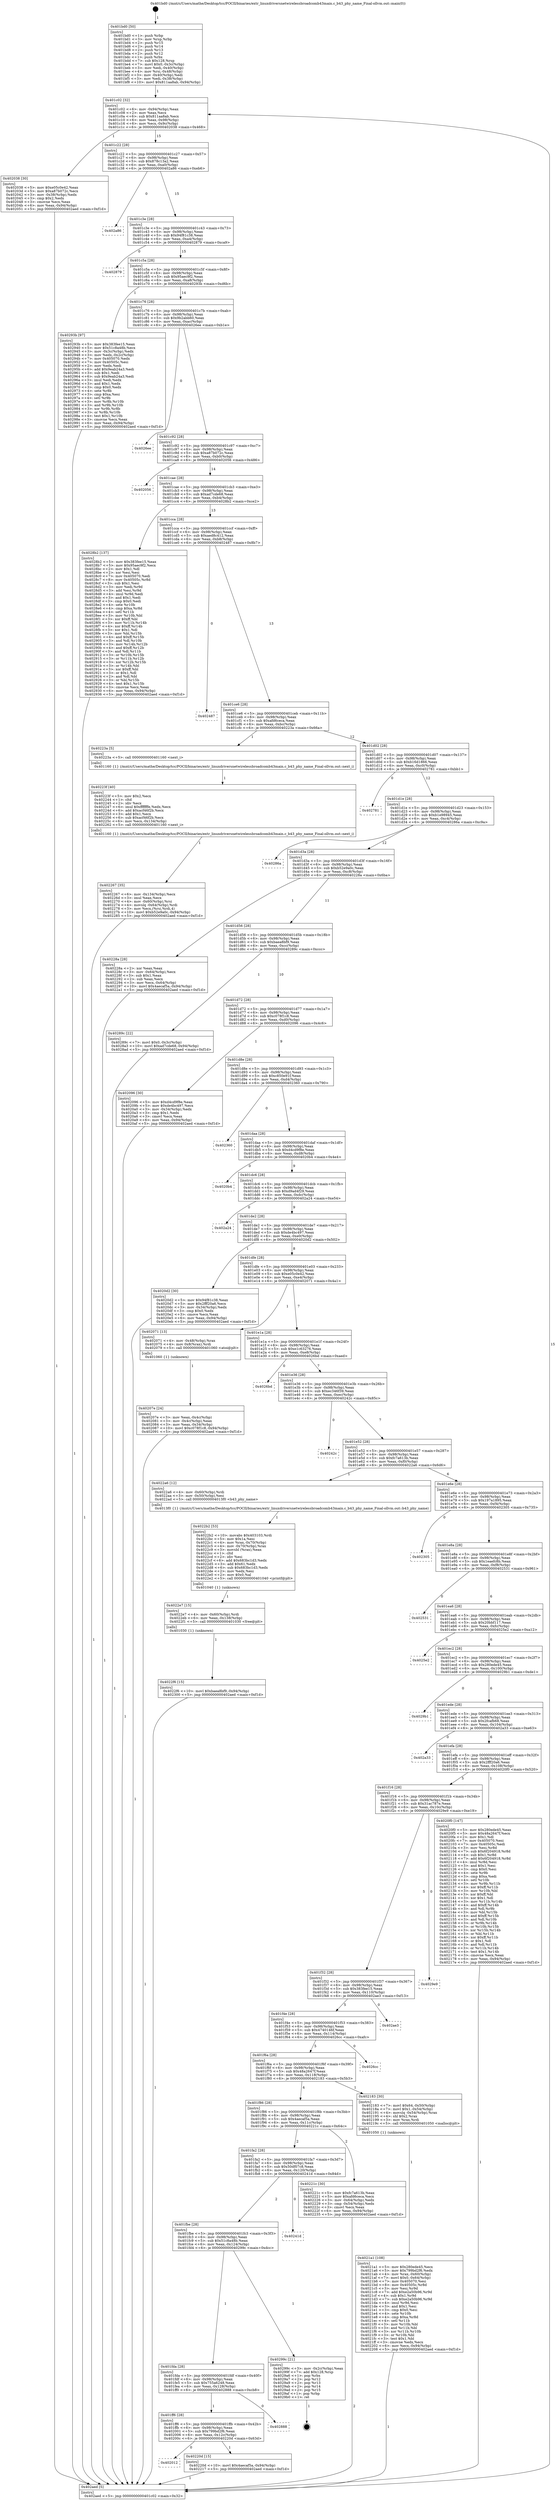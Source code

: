 digraph "0x401bd0" {
  label = "0x401bd0 (/mnt/c/Users/mathe/Desktop/tcc/POCII/binaries/extr_linuxdriversnetwirelessbroadcomb43main.c_b43_phy_name_Final-ollvm.out::main(0))"
  labelloc = "t"
  node[shape=record]

  Entry [label="",width=0.3,height=0.3,shape=circle,fillcolor=black,style=filled]
  "0x401c02" [label="{
     0x401c02 [32]\l
     | [instrs]\l
     &nbsp;&nbsp;0x401c02 \<+6\>: mov -0x94(%rbp),%eax\l
     &nbsp;&nbsp;0x401c08 \<+2\>: mov %eax,%ecx\l
     &nbsp;&nbsp;0x401c0a \<+6\>: sub $0x811aa8ab,%ecx\l
     &nbsp;&nbsp;0x401c10 \<+6\>: mov %eax,-0x98(%rbp)\l
     &nbsp;&nbsp;0x401c16 \<+6\>: mov %ecx,-0x9c(%rbp)\l
     &nbsp;&nbsp;0x401c1c \<+6\>: je 0000000000402038 \<main+0x468\>\l
  }"]
  "0x402038" [label="{
     0x402038 [30]\l
     | [instrs]\l
     &nbsp;&nbsp;0x402038 \<+5\>: mov $0xe05c0e42,%eax\l
     &nbsp;&nbsp;0x40203d \<+5\>: mov $0xa87b072c,%ecx\l
     &nbsp;&nbsp;0x402042 \<+3\>: mov -0x38(%rbp),%edx\l
     &nbsp;&nbsp;0x402045 \<+3\>: cmp $0x2,%edx\l
     &nbsp;&nbsp;0x402048 \<+3\>: cmovne %ecx,%eax\l
     &nbsp;&nbsp;0x40204b \<+6\>: mov %eax,-0x94(%rbp)\l
     &nbsp;&nbsp;0x402051 \<+5\>: jmp 0000000000402aed \<main+0xf1d\>\l
  }"]
  "0x401c22" [label="{
     0x401c22 [28]\l
     | [instrs]\l
     &nbsp;&nbsp;0x401c22 \<+5\>: jmp 0000000000401c27 \<main+0x57\>\l
     &nbsp;&nbsp;0x401c27 \<+6\>: mov -0x98(%rbp),%eax\l
     &nbsp;&nbsp;0x401c2d \<+5\>: sub $0x878c13a2,%eax\l
     &nbsp;&nbsp;0x401c32 \<+6\>: mov %eax,-0xa0(%rbp)\l
     &nbsp;&nbsp;0x401c38 \<+6\>: je 0000000000402a86 \<main+0xeb6\>\l
  }"]
  "0x402aed" [label="{
     0x402aed [5]\l
     | [instrs]\l
     &nbsp;&nbsp;0x402aed \<+5\>: jmp 0000000000401c02 \<main+0x32\>\l
  }"]
  "0x401bd0" [label="{
     0x401bd0 [50]\l
     | [instrs]\l
     &nbsp;&nbsp;0x401bd0 \<+1\>: push %rbp\l
     &nbsp;&nbsp;0x401bd1 \<+3\>: mov %rsp,%rbp\l
     &nbsp;&nbsp;0x401bd4 \<+2\>: push %r15\l
     &nbsp;&nbsp;0x401bd6 \<+2\>: push %r14\l
     &nbsp;&nbsp;0x401bd8 \<+2\>: push %r13\l
     &nbsp;&nbsp;0x401bda \<+2\>: push %r12\l
     &nbsp;&nbsp;0x401bdc \<+1\>: push %rbx\l
     &nbsp;&nbsp;0x401bdd \<+7\>: sub $0x128,%rsp\l
     &nbsp;&nbsp;0x401be4 \<+7\>: movl $0x0,-0x3c(%rbp)\l
     &nbsp;&nbsp;0x401beb \<+3\>: mov %edi,-0x40(%rbp)\l
     &nbsp;&nbsp;0x401bee \<+4\>: mov %rsi,-0x48(%rbp)\l
     &nbsp;&nbsp;0x401bf2 \<+3\>: mov -0x40(%rbp),%edi\l
     &nbsp;&nbsp;0x401bf5 \<+3\>: mov %edi,-0x38(%rbp)\l
     &nbsp;&nbsp;0x401bf8 \<+10\>: movl $0x811aa8ab,-0x94(%rbp)\l
  }"]
  Exit [label="",width=0.3,height=0.3,shape=circle,fillcolor=black,style=filled,peripheries=2]
  "0x402a86" [label="{
     0x402a86\l
  }", style=dashed]
  "0x401c3e" [label="{
     0x401c3e [28]\l
     | [instrs]\l
     &nbsp;&nbsp;0x401c3e \<+5\>: jmp 0000000000401c43 \<main+0x73\>\l
     &nbsp;&nbsp;0x401c43 \<+6\>: mov -0x98(%rbp),%eax\l
     &nbsp;&nbsp;0x401c49 \<+5\>: sub $0x94f81c38,%eax\l
     &nbsp;&nbsp;0x401c4e \<+6\>: mov %eax,-0xa4(%rbp)\l
     &nbsp;&nbsp;0x401c54 \<+6\>: je 0000000000402879 \<main+0xca9\>\l
  }"]
  "0x4022f6" [label="{
     0x4022f6 [15]\l
     | [instrs]\l
     &nbsp;&nbsp;0x4022f6 \<+10\>: movl $0xbaea8bf9,-0x94(%rbp)\l
     &nbsp;&nbsp;0x402300 \<+5\>: jmp 0000000000402aed \<main+0xf1d\>\l
  }"]
  "0x402879" [label="{
     0x402879\l
  }", style=dashed]
  "0x401c5a" [label="{
     0x401c5a [28]\l
     | [instrs]\l
     &nbsp;&nbsp;0x401c5a \<+5\>: jmp 0000000000401c5f \<main+0x8f\>\l
     &nbsp;&nbsp;0x401c5f \<+6\>: mov -0x98(%rbp),%eax\l
     &nbsp;&nbsp;0x401c65 \<+5\>: sub $0x95aec9f2,%eax\l
     &nbsp;&nbsp;0x401c6a \<+6\>: mov %eax,-0xa8(%rbp)\l
     &nbsp;&nbsp;0x401c70 \<+6\>: je 000000000040293b \<main+0xd6b\>\l
  }"]
  "0x4022e7" [label="{
     0x4022e7 [15]\l
     | [instrs]\l
     &nbsp;&nbsp;0x4022e7 \<+4\>: mov -0x60(%rbp),%rdi\l
     &nbsp;&nbsp;0x4022eb \<+6\>: mov %eax,-0x138(%rbp)\l
     &nbsp;&nbsp;0x4022f1 \<+5\>: call 0000000000401030 \<free@plt\>\l
     | [calls]\l
     &nbsp;&nbsp;0x401030 \{1\} (unknown)\l
  }"]
  "0x40293b" [label="{
     0x40293b [97]\l
     | [instrs]\l
     &nbsp;&nbsp;0x40293b \<+5\>: mov $0x383fee15,%eax\l
     &nbsp;&nbsp;0x402940 \<+5\>: mov $0x51c8a48b,%ecx\l
     &nbsp;&nbsp;0x402945 \<+3\>: mov -0x3c(%rbp),%edx\l
     &nbsp;&nbsp;0x402948 \<+3\>: mov %edx,-0x2c(%rbp)\l
     &nbsp;&nbsp;0x40294b \<+7\>: mov 0x405070,%edx\l
     &nbsp;&nbsp;0x402952 \<+7\>: mov 0x40505c,%esi\l
     &nbsp;&nbsp;0x402959 \<+2\>: mov %edx,%edi\l
     &nbsp;&nbsp;0x40295b \<+6\>: add $0x9eab24a3,%edi\l
     &nbsp;&nbsp;0x402961 \<+3\>: sub $0x1,%edi\l
     &nbsp;&nbsp;0x402964 \<+6\>: sub $0x9eab24a3,%edi\l
     &nbsp;&nbsp;0x40296a \<+3\>: imul %edi,%edx\l
     &nbsp;&nbsp;0x40296d \<+3\>: and $0x1,%edx\l
     &nbsp;&nbsp;0x402970 \<+3\>: cmp $0x0,%edx\l
     &nbsp;&nbsp;0x402973 \<+4\>: sete %r8b\l
     &nbsp;&nbsp;0x402977 \<+3\>: cmp $0xa,%esi\l
     &nbsp;&nbsp;0x40297a \<+4\>: setl %r9b\l
     &nbsp;&nbsp;0x40297e \<+3\>: mov %r8b,%r10b\l
     &nbsp;&nbsp;0x402981 \<+3\>: and %r9b,%r10b\l
     &nbsp;&nbsp;0x402984 \<+3\>: xor %r9b,%r8b\l
     &nbsp;&nbsp;0x402987 \<+3\>: or %r8b,%r10b\l
     &nbsp;&nbsp;0x40298a \<+4\>: test $0x1,%r10b\l
     &nbsp;&nbsp;0x40298e \<+3\>: cmovne %ecx,%eax\l
     &nbsp;&nbsp;0x402991 \<+6\>: mov %eax,-0x94(%rbp)\l
     &nbsp;&nbsp;0x402997 \<+5\>: jmp 0000000000402aed \<main+0xf1d\>\l
  }"]
  "0x401c76" [label="{
     0x401c76 [28]\l
     | [instrs]\l
     &nbsp;&nbsp;0x401c76 \<+5\>: jmp 0000000000401c7b \<main+0xab\>\l
     &nbsp;&nbsp;0x401c7b \<+6\>: mov -0x98(%rbp),%eax\l
     &nbsp;&nbsp;0x401c81 \<+5\>: sub $0x9b2abb60,%eax\l
     &nbsp;&nbsp;0x401c86 \<+6\>: mov %eax,-0xac(%rbp)\l
     &nbsp;&nbsp;0x401c8c \<+6\>: je 00000000004026ee \<main+0xb1e\>\l
  }"]
  "0x4022b2" [label="{
     0x4022b2 [53]\l
     | [instrs]\l
     &nbsp;&nbsp;0x4022b2 \<+10\>: movabs $0x403103,%rdi\l
     &nbsp;&nbsp;0x4022bc \<+5\>: mov $0x1a,%esi\l
     &nbsp;&nbsp;0x4022c1 \<+4\>: mov %rax,-0x70(%rbp)\l
     &nbsp;&nbsp;0x4022c5 \<+4\>: mov -0x70(%rbp),%rax\l
     &nbsp;&nbsp;0x4022c9 \<+3\>: movsbl (%rax),%eax\l
     &nbsp;&nbsp;0x4022cc \<+1\>: cltd\l
     &nbsp;&nbsp;0x4022cd \<+2\>: idiv %esi\l
     &nbsp;&nbsp;0x4022cf \<+6\>: add $0x683bc1d3,%edx\l
     &nbsp;&nbsp;0x4022d5 \<+3\>: add $0x61,%edx\l
     &nbsp;&nbsp;0x4022d8 \<+6\>: sub $0x683bc1d3,%edx\l
     &nbsp;&nbsp;0x4022de \<+2\>: mov %edx,%esi\l
     &nbsp;&nbsp;0x4022e0 \<+2\>: mov $0x0,%al\l
     &nbsp;&nbsp;0x4022e2 \<+5\>: call 0000000000401040 \<printf@plt\>\l
     | [calls]\l
     &nbsp;&nbsp;0x401040 \{1\} (unknown)\l
  }"]
  "0x4026ee" [label="{
     0x4026ee\l
  }", style=dashed]
  "0x401c92" [label="{
     0x401c92 [28]\l
     | [instrs]\l
     &nbsp;&nbsp;0x401c92 \<+5\>: jmp 0000000000401c97 \<main+0xc7\>\l
     &nbsp;&nbsp;0x401c97 \<+6\>: mov -0x98(%rbp),%eax\l
     &nbsp;&nbsp;0x401c9d \<+5\>: sub $0xa87b072c,%eax\l
     &nbsp;&nbsp;0x401ca2 \<+6\>: mov %eax,-0xb0(%rbp)\l
     &nbsp;&nbsp;0x401ca8 \<+6\>: je 0000000000402056 \<main+0x486\>\l
  }"]
  "0x402267" [label="{
     0x402267 [35]\l
     | [instrs]\l
     &nbsp;&nbsp;0x402267 \<+6\>: mov -0x134(%rbp),%ecx\l
     &nbsp;&nbsp;0x40226d \<+3\>: imul %eax,%ecx\l
     &nbsp;&nbsp;0x402270 \<+4\>: mov -0x60(%rbp),%rsi\l
     &nbsp;&nbsp;0x402274 \<+4\>: movslq -0x64(%rbp),%rdi\l
     &nbsp;&nbsp;0x402278 \<+3\>: mov %ecx,(%rsi,%rdi,4)\l
     &nbsp;&nbsp;0x40227b \<+10\>: movl $0xb52e9a0c,-0x94(%rbp)\l
     &nbsp;&nbsp;0x402285 \<+5\>: jmp 0000000000402aed \<main+0xf1d\>\l
  }"]
  "0x402056" [label="{
     0x402056\l
  }", style=dashed]
  "0x401cae" [label="{
     0x401cae [28]\l
     | [instrs]\l
     &nbsp;&nbsp;0x401cae \<+5\>: jmp 0000000000401cb3 \<main+0xe3\>\l
     &nbsp;&nbsp;0x401cb3 \<+6\>: mov -0x98(%rbp),%eax\l
     &nbsp;&nbsp;0x401cb9 \<+5\>: sub $0xad7cde68,%eax\l
     &nbsp;&nbsp;0x401cbe \<+6\>: mov %eax,-0xb4(%rbp)\l
     &nbsp;&nbsp;0x401cc4 \<+6\>: je 00000000004028b2 \<main+0xce2\>\l
  }"]
  "0x40223f" [label="{
     0x40223f [40]\l
     | [instrs]\l
     &nbsp;&nbsp;0x40223f \<+5\>: mov $0x2,%ecx\l
     &nbsp;&nbsp;0x402244 \<+1\>: cltd\l
     &nbsp;&nbsp;0x402245 \<+2\>: idiv %ecx\l
     &nbsp;&nbsp;0x402247 \<+6\>: imul $0xfffffffe,%edx,%ecx\l
     &nbsp;&nbsp;0x40224d \<+6\>: add $0xacf46f2b,%ecx\l
     &nbsp;&nbsp;0x402253 \<+3\>: add $0x1,%ecx\l
     &nbsp;&nbsp;0x402256 \<+6\>: sub $0xacf46f2b,%ecx\l
     &nbsp;&nbsp;0x40225c \<+6\>: mov %ecx,-0x134(%rbp)\l
     &nbsp;&nbsp;0x402262 \<+5\>: call 0000000000401160 \<next_i\>\l
     | [calls]\l
     &nbsp;&nbsp;0x401160 \{1\} (/mnt/c/Users/mathe/Desktop/tcc/POCII/binaries/extr_linuxdriversnetwirelessbroadcomb43main.c_b43_phy_name_Final-ollvm.out::next_i)\l
  }"]
  "0x4028b2" [label="{
     0x4028b2 [137]\l
     | [instrs]\l
     &nbsp;&nbsp;0x4028b2 \<+5\>: mov $0x383fee15,%eax\l
     &nbsp;&nbsp;0x4028b7 \<+5\>: mov $0x95aec9f2,%ecx\l
     &nbsp;&nbsp;0x4028bc \<+2\>: mov $0x1,%dl\l
     &nbsp;&nbsp;0x4028be \<+2\>: xor %esi,%esi\l
     &nbsp;&nbsp;0x4028c0 \<+7\>: mov 0x405070,%edi\l
     &nbsp;&nbsp;0x4028c7 \<+8\>: mov 0x40505c,%r8d\l
     &nbsp;&nbsp;0x4028cf \<+3\>: sub $0x1,%esi\l
     &nbsp;&nbsp;0x4028d2 \<+3\>: mov %edi,%r9d\l
     &nbsp;&nbsp;0x4028d5 \<+3\>: add %esi,%r9d\l
     &nbsp;&nbsp;0x4028d8 \<+4\>: imul %r9d,%edi\l
     &nbsp;&nbsp;0x4028dc \<+3\>: and $0x1,%edi\l
     &nbsp;&nbsp;0x4028df \<+3\>: cmp $0x0,%edi\l
     &nbsp;&nbsp;0x4028e2 \<+4\>: sete %r10b\l
     &nbsp;&nbsp;0x4028e6 \<+4\>: cmp $0xa,%r8d\l
     &nbsp;&nbsp;0x4028ea \<+4\>: setl %r11b\l
     &nbsp;&nbsp;0x4028ee \<+3\>: mov %r10b,%bl\l
     &nbsp;&nbsp;0x4028f1 \<+3\>: xor $0xff,%bl\l
     &nbsp;&nbsp;0x4028f4 \<+3\>: mov %r11b,%r14b\l
     &nbsp;&nbsp;0x4028f7 \<+4\>: xor $0xff,%r14b\l
     &nbsp;&nbsp;0x4028fb \<+3\>: xor $0x1,%dl\l
     &nbsp;&nbsp;0x4028fe \<+3\>: mov %bl,%r15b\l
     &nbsp;&nbsp;0x402901 \<+4\>: and $0xff,%r15b\l
     &nbsp;&nbsp;0x402905 \<+3\>: and %dl,%r10b\l
     &nbsp;&nbsp;0x402908 \<+3\>: mov %r14b,%r12b\l
     &nbsp;&nbsp;0x40290b \<+4\>: and $0xff,%r12b\l
     &nbsp;&nbsp;0x40290f \<+3\>: and %dl,%r11b\l
     &nbsp;&nbsp;0x402912 \<+3\>: or %r10b,%r15b\l
     &nbsp;&nbsp;0x402915 \<+3\>: or %r11b,%r12b\l
     &nbsp;&nbsp;0x402918 \<+3\>: xor %r12b,%r15b\l
     &nbsp;&nbsp;0x40291b \<+3\>: or %r14b,%bl\l
     &nbsp;&nbsp;0x40291e \<+3\>: xor $0xff,%bl\l
     &nbsp;&nbsp;0x402921 \<+3\>: or $0x1,%dl\l
     &nbsp;&nbsp;0x402924 \<+2\>: and %dl,%bl\l
     &nbsp;&nbsp;0x402926 \<+3\>: or %bl,%r15b\l
     &nbsp;&nbsp;0x402929 \<+4\>: test $0x1,%r15b\l
     &nbsp;&nbsp;0x40292d \<+3\>: cmovne %ecx,%eax\l
     &nbsp;&nbsp;0x402930 \<+6\>: mov %eax,-0x94(%rbp)\l
     &nbsp;&nbsp;0x402936 \<+5\>: jmp 0000000000402aed \<main+0xf1d\>\l
  }"]
  "0x401cca" [label="{
     0x401cca [28]\l
     | [instrs]\l
     &nbsp;&nbsp;0x401cca \<+5\>: jmp 0000000000401ccf \<main+0xff\>\l
     &nbsp;&nbsp;0x401ccf \<+6\>: mov -0x98(%rbp),%eax\l
     &nbsp;&nbsp;0x401cd5 \<+5\>: sub $0xaed8c412,%eax\l
     &nbsp;&nbsp;0x401cda \<+6\>: mov %eax,-0xb8(%rbp)\l
     &nbsp;&nbsp;0x401ce0 \<+6\>: je 0000000000402487 \<main+0x8b7\>\l
  }"]
  "0x402012" [label="{
     0x402012\l
  }", style=dashed]
  "0x402487" [label="{
     0x402487\l
  }", style=dashed]
  "0x401ce6" [label="{
     0x401ce6 [28]\l
     | [instrs]\l
     &nbsp;&nbsp;0x401ce6 \<+5\>: jmp 0000000000401ceb \<main+0x11b\>\l
     &nbsp;&nbsp;0x401ceb \<+6\>: mov -0x98(%rbp),%eax\l
     &nbsp;&nbsp;0x401cf1 \<+5\>: sub $0xafd6ceca,%eax\l
     &nbsp;&nbsp;0x401cf6 \<+6\>: mov %eax,-0xbc(%rbp)\l
     &nbsp;&nbsp;0x401cfc \<+6\>: je 000000000040223a \<main+0x66a\>\l
  }"]
  "0x40220d" [label="{
     0x40220d [15]\l
     | [instrs]\l
     &nbsp;&nbsp;0x40220d \<+10\>: movl $0x4aecaf5a,-0x94(%rbp)\l
     &nbsp;&nbsp;0x402217 \<+5\>: jmp 0000000000402aed \<main+0xf1d\>\l
  }"]
  "0x40223a" [label="{
     0x40223a [5]\l
     | [instrs]\l
     &nbsp;&nbsp;0x40223a \<+5\>: call 0000000000401160 \<next_i\>\l
     | [calls]\l
     &nbsp;&nbsp;0x401160 \{1\} (/mnt/c/Users/mathe/Desktop/tcc/POCII/binaries/extr_linuxdriversnetwirelessbroadcomb43main.c_b43_phy_name_Final-ollvm.out::next_i)\l
  }"]
  "0x401d02" [label="{
     0x401d02 [28]\l
     | [instrs]\l
     &nbsp;&nbsp;0x401d02 \<+5\>: jmp 0000000000401d07 \<main+0x137\>\l
     &nbsp;&nbsp;0x401d07 \<+6\>: mov -0x98(%rbp),%eax\l
     &nbsp;&nbsp;0x401d0d \<+5\>: sub $0xb16d1866,%eax\l
     &nbsp;&nbsp;0x401d12 \<+6\>: mov %eax,-0xc0(%rbp)\l
     &nbsp;&nbsp;0x401d18 \<+6\>: je 0000000000402781 \<main+0xbb1\>\l
  }"]
  "0x401ff6" [label="{
     0x401ff6 [28]\l
     | [instrs]\l
     &nbsp;&nbsp;0x401ff6 \<+5\>: jmp 0000000000401ffb \<main+0x42b\>\l
     &nbsp;&nbsp;0x401ffb \<+6\>: mov -0x98(%rbp),%eax\l
     &nbsp;&nbsp;0x402001 \<+5\>: sub $0x799bd2f6,%eax\l
     &nbsp;&nbsp;0x402006 \<+6\>: mov %eax,-0x12c(%rbp)\l
     &nbsp;&nbsp;0x40200c \<+6\>: je 000000000040220d \<main+0x63d\>\l
  }"]
  "0x402781" [label="{
     0x402781\l
  }", style=dashed]
  "0x401d1e" [label="{
     0x401d1e [28]\l
     | [instrs]\l
     &nbsp;&nbsp;0x401d1e \<+5\>: jmp 0000000000401d23 \<main+0x153\>\l
     &nbsp;&nbsp;0x401d23 \<+6\>: mov -0x98(%rbp),%eax\l
     &nbsp;&nbsp;0x401d29 \<+5\>: sub $0xb1e98945,%eax\l
     &nbsp;&nbsp;0x401d2e \<+6\>: mov %eax,-0xc4(%rbp)\l
     &nbsp;&nbsp;0x401d34 \<+6\>: je 000000000040286a \<main+0xc9a\>\l
  }"]
  "0x402888" [label="{
     0x402888\l
  }", style=dashed]
  "0x40286a" [label="{
     0x40286a\l
  }", style=dashed]
  "0x401d3a" [label="{
     0x401d3a [28]\l
     | [instrs]\l
     &nbsp;&nbsp;0x401d3a \<+5\>: jmp 0000000000401d3f \<main+0x16f\>\l
     &nbsp;&nbsp;0x401d3f \<+6\>: mov -0x98(%rbp),%eax\l
     &nbsp;&nbsp;0x401d45 \<+5\>: sub $0xb52e9a0c,%eax\l
     &nbsp;&nbsp;0x401d4a \<+6\>: mov %eax,-0xc8(%rbp)\l
     &nbsp;&nbsp;0x401d50 \<+6\>: je 000000000040228a \<main+0x6ba\>\l
  }"]
  "0x401fda" [label="{
     0x401fda [28]\l
     | [instrs]\l
     &nbsp;&nbsp;0x401fda \<+5\>: jmp 0000000000401fdf \<main+0x40f\>\l
     &nbsp;&nbsp;0x401fdf \<+6\>: mov -0x98(%rbp),%eax\l
     &nbsp;&nbsp;0x401fe5 \<+5\>: sub $0x755a6248,%eax\l
     &nbsp;&nbsp;0x401fea \<+6\>: mov %eax,-0x128(%rbp)\l
     &nbsp;&nbsp;0x401ff0 \<+6\>: je 0000000000402888 \<main+0xcb8\>\l
  }"]
  "0x40228a" [label="{
     0x40228a [28]\l
     | [instrs]\l
     &nbsp;&nbsp;0x40228a \<+2\>: xor %eax,%eax\l
     &nbsp;&nbsp;0x40228c \<+3\>: mov -0x64(%rbp),%ecx\l
     &nbsp;&nbsp;0x40228f \<+3\>: sub $0x1,%eax\l
     &nbsp;&nbsp;0x402292 \<+2\>: sub %eax,%ecx\l
     &nbsp;&nbsp;0x402294 \<+3\>: mov %ecx,-0x64(%rbp)\l
     &nbsp;&nbsp;0x402297 \<+10\>: movl $0x4aecaf5a,-0x94(%rbp)\l
     &nbsp;&nbsp;0x4022a1 \<+5\>: jmp 0000000000402aed \<main+0xf1d\>\l
  }"]
  "0x401d56" [label="{
     0x401d56 [28]\l
     | [instrs]\l
     &nbsp;&nbsp;0x401d56 \<+5\>: jmp 0000000000401d5b \<main+0x18b\>\l
     &nbsp;&nbsp;0x401d5b \<+6\>: mov -0x98(%rbp),%eax\l
     &nbsp;&nbsp;0x401d61 \<+5\>: sub $0xbaea8bf9,%eax\l
     &nbsp;&nbsp;0x401d66 \<+6\>: mov %eax,-0xcc(%rbp)\l
     &nbsp;&nbsp;0x401d6c \<+6\>: je 000000000040289c \<main+0xccc\>\l
  }"]
  "0x40299c" [label="{
     0x40299c [21]\l
     | [instrs]\l
     &nbsp;&nbsp;0x40299c \<+3\>: mov -0x2c(%rbp),%eax\l
     &nbsp;&nbsp;0x40299f \<+7\>: add $0x128,%rsp\l
     &nbsp;&nbsp;0x4029a6 \<+1\>: pop %rbx\l
     &nbsp;&nbsp;0x4029a7 \<+2\>: pop %r12\l
     &nbsp;&nbsp;0x4029a9 \<+2\>: pop %r13\l
     &nbsp;&nbsp;0x4029ab \<+2\>: pop %r14\l
     &nbsp;&nbsp;0x4029ad \<+2\>: pop %r15\l
     &nbsp;&nbsp;0x4029af \<+1\>: pop %rbp\l
     &nbsp;&nbsp;0x4029b0 \<+1\>: ret\l
  }"]
  "0x40289c" [label="{
     0x40289c [22]\l
     | [instrs]\l
     &nbsp;&nbsp;0x40289c \<+7\>: movl $0x0,-0x3c(%rbp)\l
     &nbsp;&nbsp;0x4028a3 \<+10\>: movl $0xad7cde68,-0x94(%rbp)\l
     &nbsp;&nbsp;0x4028ad \<+5\>: jmp 0000000000402aed \<main+0xf1d\>\l
  }"]
  "0x401d72" [label="{
     0x401d72 [28]\l
     | [instrs]\l
     &nbsp;&nbsp;0x401d72 \<+5\>: jmp 0000000000401d77 \<main+0x1a7\>\l
     &nbsp;&nbsp;0x401d77 \<+6\>: mov -0x98(%rbp),%eax\l
     &nbsp;&nbsp;0x401d7d \<+5\>: sub $0xc078f1c8,%eax\l
     &nbsp;&nbsp;0x401d82 \<+6\>: mov %eax,-0xd0(%rbp)\l
     &nbsp;&nbsp;0x401d88 \<+6\>: je 0000000000402096 \<main+0x4c6\>\l
  }"]
  "0x401fbe" [label="{
     0x401fbe [28]\l
     | [instrs]\l
     &nbsp;&nbsp;0x401fbe \<+5\>: jmp 0000000000401fc3 \<main+0x3f3\>\l
     &nbsp;&nbsp;0x401fc3 \<+6\>: mov -0x98(%rbp),%eax\l
     &nbsp;&nbsp;0x401fc9 \<+5\>: sub $0x51c8a48b,%eax\l
     &nbsp;&nbsp;0x401fce \<+6\>: mov %eax,-0x124(%rbp)\l
     &nbsp;&nbsp;0x401fd4 \<+6\>: je 000000000040299c \<main+0xdcc\>\l
  }"]
  "0x402096" [label="{
     0x402096 [30]\l
     | [instrs]\l
     &nbsp;&nbsp;0x402096 \<+5\>: mov $0xd4cd9f8e,%eax\l
     &nbsp;&nbsp;0x40209b \<+5\>: mov $0xde4bc497,%ecx\l
     &nbsp;&nbsp;0x4020a0 \<+3\>: mov -0x34(%rbp),%edx\l
     &nbsp;&nbsp;0x4020a3 \<+3\>: cmp $0x1,%edx\l
     &nbsp;&nbsp;0x4020a6 \<+3\>: cmovl %ecx,%eax\l
     &nbsp;&nbsp;0x4020a9 \<+6\>: mov %eax,-0x94(%rbp)\l
     &nbsp;&nbsp;0x4020af \<+5\>: jmp 0000000000402aed \<main+0xf1d\>\l
  }"]
  "0x401d8e" [label="{
     0x401d8e [28]\l
     | [instrs]\l
     &nbsp;&nbsp;0x401d8e \<+5\>: jmp 0000000000401d93 \<main+0x1c3\>\l
     &nbsp;&nbsp;0x401d93 \<+6\>: mov -0x98(%rbp),%eax\l
     &nbsp;&nbsp;0x401d99 \<+5\>: sub $0xc850e91f,%eax\l
     &nbsp;&nbsp;0x401d9e \<+6\>: mov %eax,-0xd4(%rbp)\l
     &nbsp;&nbsp;0x401da4 \<+6\>: je 0000000000402360 \<main+0x790\>\l
  }"]
  "0x40241d" [label="{
     0x40241d\l
  }", style=dashed]
  "0x402360" [label="{
     0x402360\l
  }", style=dashed]
  "0x401daa" [label="{
     0x401daa [28]\l
     | [instrs]\l
     &nbsp;&nbsp;0x401daa \<+5\>: jmp 0000000000401daf \<main+0x1df\>\l
     &nbsp;&nbsp;0x401daf \<+6\>: mov -0x98(%rbp),%eax\l
     &nbsp;&nbsp;0x401db5 \<+5\>: sub $0xd4cd9f8e,%eax\l
     &nbsp;&nbsp;0x401dba \<+6\>: mov %eax,-0xd8(%rbp)\l
     &nbsp;&nbsp;0x401dc0 \<+6\>: je 00000000004020b4 \<main+0x4e4\>\l
  }"]
  "0x401fa2" [label="{
     0x401fa2 [28]\l
     | [instrs]\l
     &nbsp;&nbsp;0x401fa2 \<+5\>: jmp 0000000000401fa7 \<main+0x3d7\>\l
     &nbsp;&nbsp;0x401fa7 \<+6\>: mov -0x98(%rbp),%eax\l
     &nbsp;&nbsp;0x401fad \<+5\>: sub $0x50df07c8,%eax\l
     &nbsp;&nbsp;0x401fb2 \<+6\>: mov %eax,-0x120(%rbp)\l
     &nbsp;&nbsp;0x401fb8 \<+6\>: je 000000000040241d \<main+0x84d\>\l
  }"]
  "0x4020b4" [label="{
     0x4020b4\l
  }", style=dashed]
  "0x401dc6" [label="{
     0x401dc6 [28]\l
     | [instrs]\l
     &nbsp;&nbsp;0x401dc6 \<+5\>: jmp 0000000000401dcb \<main+0x1fb\>\l
     &nbsp;&nbsp;0x401dcb \<+6\>: mov -0x98(%rbp),%eax\l
     &nbsp;&nbsp;0x401dd1 \<+5\>: sub $0xd9ad4f29,%eax\l
     &nbsp;&nbsp;0x401dd6 \<+6\>: mov %eax,-0xdc(%rbp)\l
     &nbsp;&nbsp;0x401ddc \<+6\>: je 0000000000402a24 \<main+0xe54\>\l
  }"]
  "0x40221c" [label="{
     0x40221c [30]\l
     | [instrs]\l
     &nbsp;&nbsp;0x40221c \<+5\>: mov $0xfc7a613b,%eax\l
     &nbsp;&nbsp;0x402221 \<+5\>: mov $0xafd6ceca,%ecx\l
     &nbsp;&nbsp;0x402226 \<+3\>: mov -0x64(%rbp),%edx\l
     &nbsp;&nbsp;0x402229 \<+3\>: cmp -0x54(%rbp),%edx\l
     &nbsp;&nbsp;0x40222c \<+3\>: cmovl %ecx,%eax\l
     &nbsp;&nbsp;0x40222f \<+6\>: mov %eax,-0x94(%rbp)\l
     &nbsp;&nbsp;0x402235 \<+5\>: jmp 0000000000402aed \<main+0xf1d\>\l
  }"]
  "0x402a24" [label="{
     0x402a24\l
  }", style=dashed]
  "0x401de2" [label="{
     0x401de2 [28]\l
     | [instrs]\l
     &nbsp;&nbsp;0x401de2 \<+5\>: jmp 0000000000401de7 \<main+0x217\>\l
     &nbsp;&nbsp;0x401de7 \<+6\>: mov -0x98(%rbp),%eax\l
     &nbsp;&nbsp;0x401ded \<+5\>: sub $0xde4bc497,%eax\l
     &nbsp;&nbsp;0x401df2 \<+6\>: mov %eax,-0xe0(%rbp)\l
     &nbsp;&nbsp;0x401df8 \<+6\>: je 00000000004020d2 \<main+0x502\>\l
  }"]
  "0x4021a1" [label="{
     0x4021a1 [108]\l
     | [instrs]\l
     &nbsp;&nbsp;0x4021a1 \<+5\>: mov $0x280ede45,%ecx\l
     &nbsp;&nbsp;0x4021a6 \<+5\>: mov $0x799bd2f6,%edx\l
     &nbsp;&nbsp;0x4021ab \<+4\>: mov %rax,-0x60(%rbp)\l
     &nbsp;&nbsp;0x4021af \<+7\>: movl $0x0,-0x64(%rbp)\l
     &nbsp;&nbsp;0x4021b6 \<+7\>: mov 0x405070,%esi\l
     &nbsp;&nbsp;0x4021bd \<+8\>: mov 0x40505c,%r8d\l
     &nbsp;&nbsp;0x4021c5 \<+3\>: mov %esi,%r9d\l
     &nbsp;&nbsp;0x4021c8 \<+7\>: add $0xe2a50b96,%r9d\l
     &nbsp;&nbsp;0x4021cf \<+4\>: sub $0x1,%r9d\l
     &nbsp;&nbsp;0x4021d3 \<+7\>: sub $0xe2a50b96,%r9d\l
     &nbsp;&nbsp;0x4021da \<+4\>: imul %r9d,%esi\l
     &nbsp;&nbsp;0x4021de \<+3\>: and $0x1,%esi\l
     &nbsp;&nbsp;0x4021e1 \<+3\>: cmp $0x0,%esi\l
     &nbsp;&nbsp;0x4021e4 \<+4\>: sete %r10b\l
     &nbsp;&nbsp;0x4021e8 \<+4\>: cmp $0xa,%r8d\l
     &nbsp;&nbsp;0x4021ec \<+4\>: setl %r11b\l
     &nbsp;&nbsp;0x4021f0 \<+3\>: mov %r10b,%bl\l
     &nbsp;&nbsp;0x4021f3 \<+3\>: and %r11b,%bl\l
     &nbsp;&nbsp;0x4021f6 \<+3\>: xor %r11b,%r10b\l
     &nbsp;&nbsp;0x4021f9 \<+3\>: or %r10b,%bl\l
     &nbsp;&nbsp;0x4021fc \<+3\>: test $0x1,%bl\l
     &nbsp;&nbsp;0x4021ff \<+3\>: cmovne %edx,%ecx\l
     &nbsp;&nbsp;0x402202 \<+6\>: mov %ecx,-0x94(%rbp)\l
     &nbsp;&nbsp;0x402208 \<+5\>: jmp 0000000000402aed \<main+0xf1d\>\l
  }"]
  "0x4020d2" [label="{
     0x4020d2 [30]\l
     | [instrs]\l
     &nbsp;&nbsp;0x4020d2 \<+5\>: mov $0x94f81c38,%eax\l
     &nbsp;&nbsp;0x4020d7 \<+5\>: mov $0x2fff20a6,%ecx\l
     &nbsp;&nbsp;0x4020dc \<+3\>: mov -0x34(%rbp),%edx\l
     &nbsp;&nbsp;0x4020df \<+3\>: cmp $0x0,%edx\l
     &nbsp;&nbsp;0x4020e2 \<+3\>: cmove %ecx,%eax\l
     &nbsp;&nbsp;0x4020e5 \<+6\>: mov %eax,-0x94(%rbp)\l
     &nbsp;&nbsp;0x4020eb \<+5\>: jmp 0000000000402aed \<main+0xf1d\>\l
  }"]
  "0x401dfe" [label="{
     0x401dfe [28]\l
     | [instrs]\l
     &nbsp;&nbsp;0x401dfe \<+5\>: jmp 0000000000401e03 \<main+0x233\>\l
     &nbsp;&nbsp;0x401e03 \<+6\>: mov -0x98(%rbp),%eax\l
     &nbsp;&nbsp;0x401e09 \<+5\>: sub $0xe05c0e42,%eax\l
     &nbsp;&nbsp;0x401e0e \<+6\>: mov %eax,-0xe4(%rbp)\l
     &nbsp;&nbsp;0x401e14 \<+6\>: je 0000000000402071 \<main+0x4a1\>\l
  }"]
  "0x401f86" [label="{
     0x401f86 [28]\l
     | [instrs]\l
     &nbsp;&nbsp;0x401f86 \<+5\>: jmp 0000000000401f8b \<main+0x3bb\>\l
     &nbsp;&nbsp;0x401f8b \<+6\>: mov -0x98(%rbp),%eax\l
     &nbsp;&nbsp;0x401f91 \<+5\>: sub $0x4aecaf5a,%eax\l
     &nbsp;&nbsp;0x401f96 \<+6\>: mov %eax,-0x11c(%rbp)\l
     &nbsp;&nbsp;0x401f9c \<+6\>: je 000000000040221c \<main+0x64c\>\l
  }"]
  "0x402071" [label="{
     0x402071 [13]\l
     | [instrs]\l
     &nbsp;&nbsp;0x402071 \<+4\>: mov -0x48(%rbp),%rax\l
     &nbsp;&nbsp;0x402075 \<+4\>: mov 0x8(%rax),%rdi\l
     &nbsp;&nbsp;0x402079 \<+5\>: call 0000000000401060 \<atoi@plt\>\l
     | [calls]\l
     &nbsp;&nbsp;0x401060 \{1\} (unknown)\l
  }"]
  "0x401e1a" [label="{
     0x401e1a [28]\l
     | [instrs]\l
     &nbsp;&nbsp;0x401e1a \<+5\>: jmp 0000000000401e1f \<main+0x24f\>\l
     &nbsp;&nbsp;0x401e1f \<+6\>: mov -0x98(%rbp),%eax\l
     &nbsp;&nbsp;0x401e25 \<+5\>: sub $0xe1c63276,%eax\l
     &nbsp;&nbsp;0x401e2a \<+6\>: mov %eax,-0xe8(%rbp)\l
     &nbsp;&nbsp;0x401e30 \<+6\>: je 00000000004026bd \<main+0xaed\>\l
  }"]
  "0x40207e" [label="{
     0x40207e [24]\l
     | [instrs]\l
     &nbsp;&nbsp;0x40207e \<+3\>: mov %eax,-0x4c(%rbp)\l
     &nbsp;&nbsp;0x402081 \<+3\>: mov -0x4c(%rbp),%eax\l
     &nbsp;&nbsp;0x402084 \<+3\>: mov %eax,-0x34(%rbp)\l
     &nbsp;&nbsp;0x402087 \<+10\>: movl $0xc078f1c8,-0x94(%rbp)\l
     &nbsp;&nbsp;0x402091 \<+5\>: jmp 0000000000402aed \<main+0xf1d\>\l
  }"]
  "0x402183" [label="{
     0x402183 [30]\l
     | [instrs]\l
     &nbsp;&nbsp;0x402183 \<+7\>: movl $0x64,-0x50(%rbp)\l
     &nbsp;&nbsp;0x40218a \<+7\>: movl $0x1,-0x54(%rbp)\l
     &nbsp;&nbsp;0x402191 \<+4\>: movslq -0x54(%rbp),%rax\l
     &nbsp;&nbsp;0x402195 \<+4\>: shl $0x2,%rax\l
     &nbsp;&nbsp;0x402199 \<+3\>: mov %rax,%rdi\l
     &nbsp;&nbsp;0x40219c \<+5\>: call 0000000000401050 \<malloc@plt\>\l
     | [calls]\l
     &nbsp;&nbsp;0x401050 \{1\} (unknown)\l
  }"]
  "0x4026bd" [label="{
     0x4026bd\l
  }", style=dashed]
  "0x401e36" [label="{
     0x401e36 [28]\l
     | [instrs]\l
     &nbsp;&nbsp;0x401e36 \<+5\>: jmp 0000000000401e3b \<main+0x26b\>\l
     &nbsp;&nbsp;0x401e3b \<+6\>: mov -0x98(%rbp),%eax\l
     &nbsp;&nbsp;0x401e41 \<+5\>: sub $0xec346f39,%eax\l
     &nbsp;&nbsp;0x401e46 \<+6\>: mov %eax,-0xec(%rbp)\l
     &nbsp;&nbsp;0x401e4c \<+6\>: je 000000000040242c \<main+0x85c\>\l
  }"]
  "0x401f6a" [label="{
     0x401f6a [28]\l
     | [instrs]\l
     &nbsp;&nbsp;0x401f6a \<+5\>: jmp 0000000000401f6f \<main+0x39f\>\l
     &nbsp;&nbsp;0x401f6f \<+6\>: mov -0x98(%rbp),%eax\l
     &nbsp;&nbsp;0x401f75 \<+5\>: sub $0x48a2647f,%eax\l
     &nbsp;&nbsp;0x401f7a \<+6\>: mov %eax,-0x118(%rbp)\l
     &nbsp;&nbsp;0x401f80 \<+6\>: je 0000000000402183 \<main+0x5b3\>\l
  }"]
  "0x40242c" [label="{
     0x40242c\l
  }", style=dashed]
  "0x401e52" [label="{
     0x401e52 [28]\l
     | [instrs]\l
     &nbsp;&nbsp;0x401e52 \<+5\>: jmp 0000000000401e57 \<main+0x287\>\l
     &nbsp;&nbsp;0x401e57 \<+6\>: mov -0x98(%rbp),%eax\l
     &nbsp;&nbsp;0x401e5d \<+5\>: sub $0xfc7a613b,%eax\l
     &nbsp;&nbsp;0x401e62 \<+6\>: mov %eax,-0xf0(%rbp)\l
     &nbsp;&nbsp;0x401e68 \<+6\>: je 00000000004022a6 \<main+0x6d6\>\l
  }"]
  "0x4026cc" [label="{
     0x4026cc\l
  }", style=dashed]
  "0x4022a6" [label="{
     0x4022a6 [12]\l
     | [instrs]\l
     &nbsp;&nbsp;0x4022a6 \<+4\>: mov -0x60(%rbp),%rdi\l
     &nbsp;&nbsp;0x4022aa \<+3\>: mov -0x50(%rbp),%esi\l
     &nbsp;&nbsp;0x4022ad \<+5\>: call 00000000004013f0 \<b43_phy_name\>\l
     | [calls]\l
     &nbsp;&nbsp;0x4013f0 \{1\} (/mnt/c/Users/mathe/Desktop/tcc/POCII/binaries/extr_linuxdriversnetwirelessbroadcomb43main.c_b43_phy_name_Final-ollvm.out::b43_phy_name)\l
  }"]
  "0x401e6e" [label="{
     0x401e6e [28]\l
     | [instrs]\l
     &nbsp;&nbsp;0x401e6e \<+5\>: jmp 0000000000401e73 \<main+0x2a3\>\l
     &nbsp;&nbsp;0x401e73 \<+6\>: mov -0x98(%rbp),%eax\l
     &nbsp;&nbsp;0x401e79 \<+5\>: sub $0x197a1895,%eax\l
     &nbsp;&nbsp;0x401e7e \<+6\>: mov %eax,-0xf4(%rbp)\l
     &nbsp;&nbsp;0x401e84 \<+6\>: je 0000000000402305 \<main+0x735\>\l
  }"]
  "0x401f4e" [label="{
     0x401f4e [28]\l
     | [instrs]\l
     &nbsp;&nbsp;0x401f4e \<+5\>: jmp 0000000000401f53 \<main+0x383\>\l
     &nbsp;&nbsp;0x401f53 \<+6\>: mov -0x98(%rbp),%eax\l
     &nbsp;&nbsp;0x401f59 \<+5\>: sub $0x4740146f,%eax\l
     &nbsp;&nbsp;0x401f5e \<+6\>: mov %eax,-0x114(%rbp)\l
     &nbsp;&nbsp;0x401f64 \<+6\>: je 00000000004026cc \<main+0xafc\>\l
  }"]
  "0x402305" [label="{
     0x402305\l
  }", style=dashed]
  "0x401e8a" [label="{
     0x401e8a [28]\l
     | [instrs]\l
     &nbsp;&nbsp;0x401e8a \<+5\>: jmp 0000000000401e8f \<main+0x2bf\>\l
     &nbsp;&nbsp;0x401e8f \<+6\>: mov -0x98(%rbp),%eax\l
     &nbsp;&nbsp;0x401e95 \<+5\>: sub $0x1eaefc8b,%eax\l
     &nbsp;&nbsp;0x401e9a \<+6\>: mov %eax,-0xf8(%rbp)\l
     &nbsp;&nbsp;0x401ea0 \<+6\>: je 0000000000402531 \<main+0x961\>\l
  }"]
  "0x402ae3" [label="{
     0x402ae3\l
  }", style=dashed]
  "0x402531" [label="{
     0x402531\l
  }", style=dashed]
  "0x401ea6" [label="{
     0x401ea6 [28]\l
     | [instrs]\l
     &nbsp;&nbsp;0x401ea6 \<+5\>: jmp 0000000000401eab \<main+0x2db\>\l
     &nbsp;&nbsp;0x401eab \<+6\>: mov -0x98(%rbp),%eax\l
     &nbsp;&nbsp;0x401eb1 \<+5\>: sub $0x20bbf117,%eax\l
     &nbsp;&nbsp;0x401eb6 \<+6\>: mov %eax,-0xfc(%rbp)\l
     &nbsp;&nbsp;0x401ebc \<+6\>: je 00000000004025e2 \<main+0xa12\>\l
  }"]
  "0x401f32" [label="{
     0x401f32 [28]\l
     | [instrs]\l
     &nbsp;&nbsp;0x401f32 \<+5\>: jmp 0000000000401f37 \<main+0x367\>\l
     &nbsp;&nbsp;0x401f37 \<+6\>: mov -0x98(%rbp),%eax\l
     &nbsp;&nbsp;0x401f3d \<+5\>: sub $0x383fee15,%eax\l
     &nbsp;&nbsp;0x401f42 \<+6\>: mov %eax,-0x110(%rbp)\l
     &nbsp;&nbsp;0x401f48 \<+6\>: je 0000000000402ae3 \<main+0xf13\>\l
  }"]
  "0x4025e2" [label="{
     0x4025e2\l
  }", style=dashed]
  "0x401ec2" [label="{
     0x401ec2 [28]\l
     | [instrs]\l
     &nbsp;&nbsp;0x401ec2 \<+5\>: jmp 0000000000401ec7 \<main+0x2f7\>\l
     &nbsp;&nbsp;0x401ec7 \<+6\>: mov -0x98(%rbp),%eax\l
     &nbsp;&nbsp;0x401ecd \<+5\>: sub $0x280ede45,%eax\l
     &nbsp;&nbsp;0x401ed2 \<+6\>: mov %eax,-0x100(%rbp)\l
     &nbsp;&nbsp;0x401ed8 \<+6\>: je 00000000004029b1 \<main+0xde1\>\l
  }"]
  "0x4029e9" [label="{
     0x4029e9\l
  }", style=dashed]
  "0x4029b1" [label="{
     0x4029b1\l
  }", style=dashed]
  "0x401ede" [label="{
     0x401ede [28]\l
     | [instrs]\l
     &nbsp;&nbsp;0x401ede \<+5\>: jmp 0000000000401ee3 \<main+0x313\>\l
     &nbsp;&nbsp;0x401ee3 \<+6\>: mov -0x98(%rbp),%eax\l
     &nbsp;&nbsp;0x401ee9 \<+5\>: sub $0x2fcafb68,%eax\l
     &nbsp;&nbsp;0x401eee \<+6\>: mov %eax,-0x104(%rbp)\l
     &nbsp;&nbsp;0x401ef4 \<+6\>: je 0000000000402a33 \<main+0xe63\>\l
  }"]
  "0x401f16" [label="{
     0x401f16 [28]\l
     | [instrs]\l
     &nbsp;&nbsp;0x401f16 \<+5\>: jmp 0000000000401f1b \<main+0x34b\>\l
     &nbsp;&nbsp;0x401f1b \<+6\>: mov -0x98(%rbp),%eax\l
     &nbsp;&nbsp;0x401f21 \<+5\>: sub $0x31ac787e,%eax\l
     &nbsp;&nbsp;0x401f26 \<+6\>: mov %eax,-0x10c(%rbp)\l
     &nbsp;&nbsp;0x401f2c \<+6\>: je 00000000004029e9 \<main+0xe19\>\l
  }"]
  "0x402a33" [label="{
     0x402a33\l
  }", style=dashed]
  "0x401efa" [label="{
     0x401efa [28]\l
     | [instrs]\l
     &nbsp;&nbsp;0x401efa \<+5\>: jmp 0000000000401eff \<main+0x32f\>\l
     &nbsp;&nbsp;0x401eff \<+6\>: mov -0x98(%rbp),%eax\l
     &nbsp;&nbsp;0x401f05 \<+5\>: sub $0x2fff20a6,%eax\l
     &nbsp;&nbsp;0x401f0a \<+6\>: mov %eax,-0x108(%rbp)\l
     &nbsp;&nbsp;0x401f10 \<+6\>: je 00000000004020f0 \<main+0x520\>\l
  }"]
  "0x4020f0" [label="{
     0x4020f0 [147]\l
     | [instrs]\l
     &nbsp;&nbsp;0x4020f0 \<+5\>: mov $0x280ede45,%eax\l
     &nbsp;&nbsp;0x4020f5 \<+5\>: mov $0x48a2647f,%ecx\l
     &nbsp;&nbsp;0x4020fa \<+2\>: mov $0x1,%dl\l
     &nbsp;&nbsp;0x4020fc \<+7\>: mov 0x405070,%esi\l
     &nbsp;&nbsp;0x402103 \<+7\>: mov 0x40505c,%edi\l
     &nbsp;&nbsp;0x40210a \<+3\>: mov %esi,%r8d\l
     &nbsp;&nbsp;0x40210d \<+7\>: sub $0x6f204918,%r8d\l
     &nbsp;&nbsp;0x402114 \<+4\>: sub $0x1,%r8d\l
     &nbsp;&nbsp;0x402118 \<+7\>: add $0x6f204918,%r8d\l
     &nbsp;&nbsp;0x40211f \<+4\>: imul %r8d,%esi\l
     &nbsp;&nbsp;0x402123 \<+3\>: and $0x1,%esi\l
     &nbsp;&nbsp;0x402126 \<+3\>: cmp $0x0,%esi\l
     &nbsp;&nbsp;0x402129 \<+4\>: sete %r9b\l
     &nbsp;&nbsp;0x40212d \<+3\>: cmp $0xa,%edi\l
     &nbsp;&nbsp;0x402130 \<+4\>: setl %r10b\l
     &nbsp;&nbsp;0x402134 \<+3\>: mov %r9b,%r11b\l
     &nbsp;&nbsp;0x402137 \<+4\>: xor $0xff,%r11b\l
     &nbsp;&nbsp;0x40213b \<+3\>: mov %r10b,%bl\l
     &nbsp;&nbsp;0x40213e \<+3\>: xor $0xff,%bl\l
     &nbsp;&nbsp;0x402141 \<+3\>: xor $0x1,%dl\l
     &nbsp;&nbsp;0x402144 \<+3\>: mov %r11b,%r14b\l
     &nbsp;&nbsp;0x402147 \<+4\>: and $0xff,%r14b\l
     &nbsp;&nbsp;0x40214b \<+3\>: and %dl,%r9b\l
     &nbsp;&nbsp;0x40214e \<+3\>: mov %bl,%r15b\l
     &nbsp;&nbsp;0x402151 \<+4\>: and $0xff,%r15b\l
     &nbsp;&nbsp;0x402155 \<+3\>: and %dl,%r10b\l
     &nbsp;&nbsp;0x402158 \<+3\>: or %r9b,%r14b\l
     &nbsp;&nbsp;0x40215b \<+3\>: or %r10b,%r15b\l
     &nbsp;&nbsp;0x40215e \<+3\>: xor %r15b,%r14b\l
     &nbsp;&nbsp;0x402161 \<+3\>: or %bl,%r11b\l
     &nbsp;&nbsp;0x402164 \<+4\>: xor $0xff,%r11b\l
     &nbsp;&nbsp;0x402168 \<+3\>: or $0x1,%dl\l
     &nbsp;&nbsp;0x40216b \<+3\>: and %dl,%r11b\l
     &nbsp;&nbsp;0x40216e \<+3\>: or %r11b,%r14b\l
     &nbsp;&nbsp;0x402171 \<+4\>: test $0x1,%r14b\l
     &nbsp;&nbsp;0x402175 \<+3\>: cmovne %ecx,%eax\l
     &nbsp;&nbsp;0x402178 \<+6\>: mov %eax,-0x94(%rbp)\l
     &nbsp;&nbsp;0x40217e \<+5\>: jmp 0000000000402aed \<main+0xf1d\>\l
  }"]
  Entry -> "0x401bd0" [label=" 1"]
  "0x401c02" -> "0x402038" [label=" 1"]
  "0x401c02" -> "0x401c22" [label=" 15"]
  "0x402038" -> "0x402aed" [label=" 1"]
  "0x401bd0" -> "0x401c02" [label=" 1"]
  "0x402aed" -> "0x401c02" [label=" 15"]
  "0x40299c" -> Exit [label=" 1"]
  "0x401c22" -> "0x402a86" [label=" 0"]
  "0x401c22" -> "0x401c3e" [label=" 15"]
  "0x40293b" -> "0x402aed" [label=" 1"]
  "0x401c3e" -> "0x402879" [label=" 0"]
  "0x401c3e" -> "0x401c5a" [label=" 15"]
  "0x4028b2" -> "0x402aed" [label=" 1"]
  "0x401c5a" -> "0x40293b" [label=" 1"]
  "0x401c5a" -> "0x401c76" [label=" 14"]
  "0x40289c" -> "0x402aed" [label=" 1"]
  "0x401c76" -> "0x4026ee" [label=" 0"]
  "0x401c76" -> "0x401c92" [label=" 14"]
  "0x4022f6" -> "0x402aed" [label=" 1"]
  "0x401c92" -> "0x402056" [label=" 0"]
  "0x401c92" -> "0x401cae" [label=" 14"]
  "0x4022e7" -> "0x4022f6" [label=" 1"]
  "0x401cae" -> "0x4028b2" [label=" 1"]
  "0x401cae" -> "0x401cca" [label=" 13"]
  "0x4022b2" -> "0x4022e7" [label=" 1"]
  "0x401cca" -> "0x402487" [label=" 0"]
  "0x401cca" -> "0x401ce6" [label=" 13"]
  "0x4022a6" -> "0x4022b2" [label=" 1"]
  "0x401ce6" -> "0x40223a" [label=" 1"]
  "0x401ce6" -> "0x401d02" [label=" 12"]
  "0x40228a" -> "0x402aed" [label=" 1"]
  "0x401d02" -> "0x402781" [label=" 0"]
  "0x401d02" -> "0x401d1e" [label=" 12"]
  "0x40223f" -> "0x402267" [label=" 1"]
  "0x401d1e" -> "0x40286a" [label=" 0"]
  "0x401d1e" -> "0x401d3a" [label=" 12"]
  "0x40223a" -> "0x40223f" [label=" 1"]
  "0x401d3a" -> "0x40228a" [label=" 1"]
  "0x401d3a" -> "0x401d56" [label=" 11"]
  "0x40220d" -> "0x402aed" [label=" 1"]
  "0x401d56" -> "0x40289c" [label=" 1"]
  "0x401d56" -> "0x401d72" [label=" 10"]
  "0x401ff6" -> "0x402012" [label=" 0"]
  "0x401d72" -> "0x402096" [label=" 1"]
  "0x401d72" -> "0x401d8e" [label=" 9"]
  "0x402267" -> "0x402aed" [label=" 1"]
  "0x401d8e" -> "0x402360" [label=" 0"]
  "0x401d8e" -> "0x401daa" [label=" 9"]
  "0x401fda" -> "0x401ff6" [label=" 1"]
  "0x401daa" -> "0x4020b4" [label=" 0"]
  "0x401daa" -> "0x401dc6" [label=" 9"]
  "0x40221c" -> "0x402aed" [label=" 2"]
  "0x401dc6" -> "0x402a24" [label=" 0"]
  "0x401dc6" -> "0x401de2" [label=" 9"]
  "0x401fbe" -> "0x401fda" [label=" 1"]
  "0x401de2" -> "0x4020d2" [label=" 1"]
  "0x401de2" -> "0x401dfe" [label=" 8"]
  "0x401ff6" -> "0x40220d" [label=" 1"]
  "0x401dfe" -> "0x402071" [label=" 1"]
  "0x401dfe" -> "0x401e1a" [label=" 7"]
  "0x402071" -> "0x40207e" [label=" 1"]
  "0x40207e" -> "0x402aed" [label=" 1"]
  "0x402096" -> "0x402aed" [label=" 1"]
  "0x4020d2" -> "0x402aed" [label=" 1"]
  "0x401fa2" -> "0x401fbe" [label=" 2"]
  "0x401e1a" -> "0x4026bd" [label=" 0"]
  "0x401e1a" -> "0x401e36" [label=" 7"]
  "0x401fa2" -> "0x40241d" [label=" 0"]
  "0x401e36" -> "0x40242c" [label=" 0"]
  "0x401e36" -> "0x401e52" [label=" 7"]
  "0x401f86" -> "0x401fa2" [label=" 2"]
  "0x401e52" -> "0x4022a6" [label=" 1"]
  "0x401e52" -> "0x401e6e" [label=" 6"]
  "0x401f86" -> "0x40221c" [label=" 2"]
  "0x401e6e" -> "0x402305" [label=" 0"]
  "0x401e6e" -> "0x401e8a" [label=" 6"]
  "0x4021a1" -> "0x402aed" [label=" 1"]
  "0x401e8a" -> "0x402531" [label=" 0"]
  "0x401e8a" -> "0x401ea6" [label=" 6"]
  "0x402183" -> "0x4021a1" [label=" 1"]
  "0x401ea6" -> "0x4025e2" [label=" 0"]
  "0x401ea6" -> "0x401ec2" [label=" 6"]
  "0x401f6a" -> "0x402183" [label=" 1"]
  "0x401ec2" -> "0x4029b1" [label=" 0"]
  "0x401ec2" -> "0x401ede" [label=" 6"]
  "0x401fda" -> "0x402888" [label=" 0"]
  "0x401ede" -> "0x402a33" [label=" 0"]
  "0x401ede" -> "0x401efa" [label=" 6"]
  "0x401f4e" -> "0x4026cc" [label=" 0"]
  "0x401efa" -> "0x4020f0" [label=" 1"]
  "0x401efa" -> "0x401f16" [label=" 5"]
  "0x4020f0" -> "0x402aed" [label=" 1"]
  "0x401f4e" -> "0x401f6a" [label=" 5"]
  "0x401f16" -> "0x4029e9" [label=" 0"]
  "0x401f16" -> "0x401f32" [label=" 5"]
  "0x401f6a" -> "0x401f86" [label=" 4"]
  "0x401f32" -> "0x402ae3" [label=" 0"]
  "0x401f32" -> "0x401f4e" [label=" 5"]
  "0x401fbe" -> "0x40299c" [label=" 1"]
}
